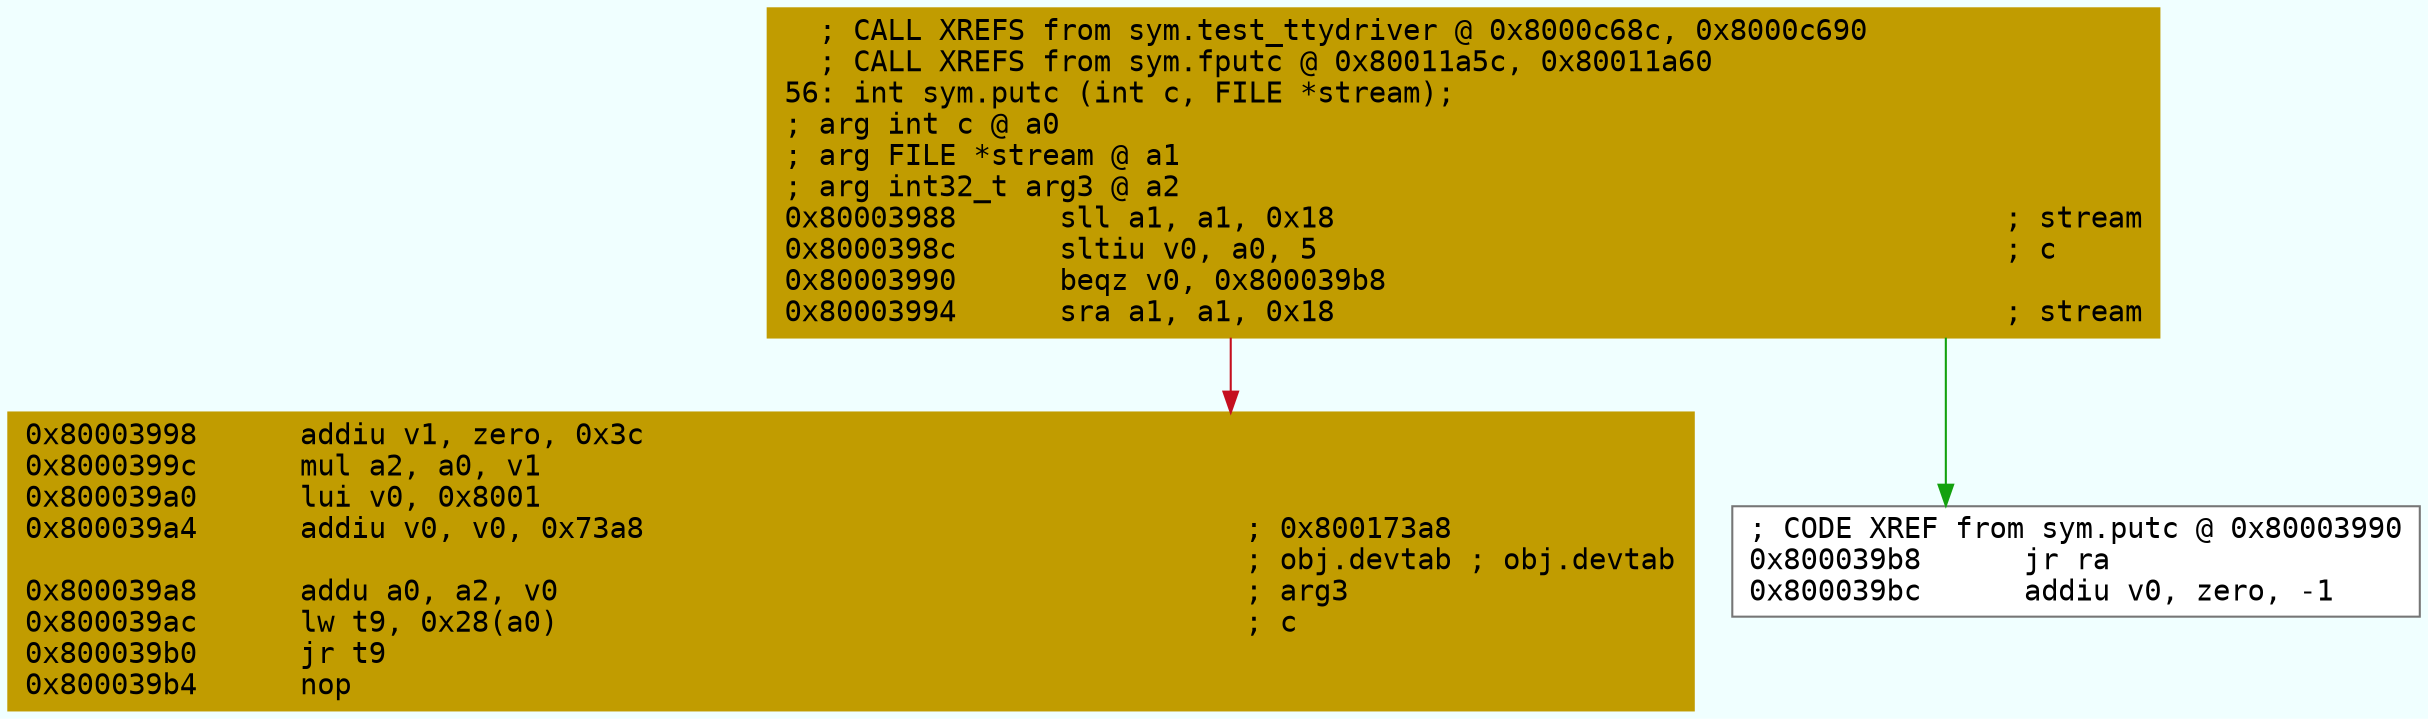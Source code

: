 digraph code {
	graph [bgcolor=azure fontsize=8 fontname="Courier" splines="ortho"];
	node [fillcolor=gray style=filled shape=box];
	edge [arrowhead="normal"];
	"0x80003988" [URL="sym.putc/0x80003988", fillcolor="#c19c00",color="#c19c00", fontname="Courier",label="  ; CALL XREFS from sym.test_ttydriver @ 0x8000c68c, 0x8000c690\l  ; CALL XREFS from sym.fputc @ 0x80011a5c, 0x80011a60\l56: int sym.putc (int c, FILE *stream);\l; arg int c @ a0\l; arg FILE *stream @ a1\l; arg int32_t arg3 @ a2\l0x80003988      sll a1, a1, 0x18                                       ; stream\l0x8000398c      sltiu v0, a0, 5                                        ; c\l0x80003990      beqz v0, 0x800039b8\l0x80003994      sra a1, a1, 0x18                                       ; stream\l"]
	"0x80003998" [URL="sym.putc/0x80003998", fillcolor="#c19c00",color="#c19c00", fontname="Courier",label="0x80003998      addiu v1, zero, 0x3c\l0x8000399c      mul a2, a0, v1\l0x800039a0      lui v0, 0x8001\l0x800039a4      addiu v0, v0, 0x73a8                                   ; 0x800173a8\l                                                                       ; obj.devtab ; obj.devtab\l0x800039a8      addu a0, a2, v0                                        ; arg3\l0x800039ac      lw t9, 0x28(a0)                                        ; c\l0x800039b0      jr t9\l0x800039b4      nop\l"]
	"0x800039b8" [URL="sym.putc/0x800039b8", fillcolor="white",color="#767676", fontname="Courier",label="; CODE XREF from sym.putc @ 0x80003990\l0x800039b8      jr ra\l0x800039bc      addiu v0, zero, -1\l"]
        "0x80003988" -> "0x800039b8" [color="#13a10e"];
        "0x80003988" -> "0x80003998" [color="#c50f1f"];
}
